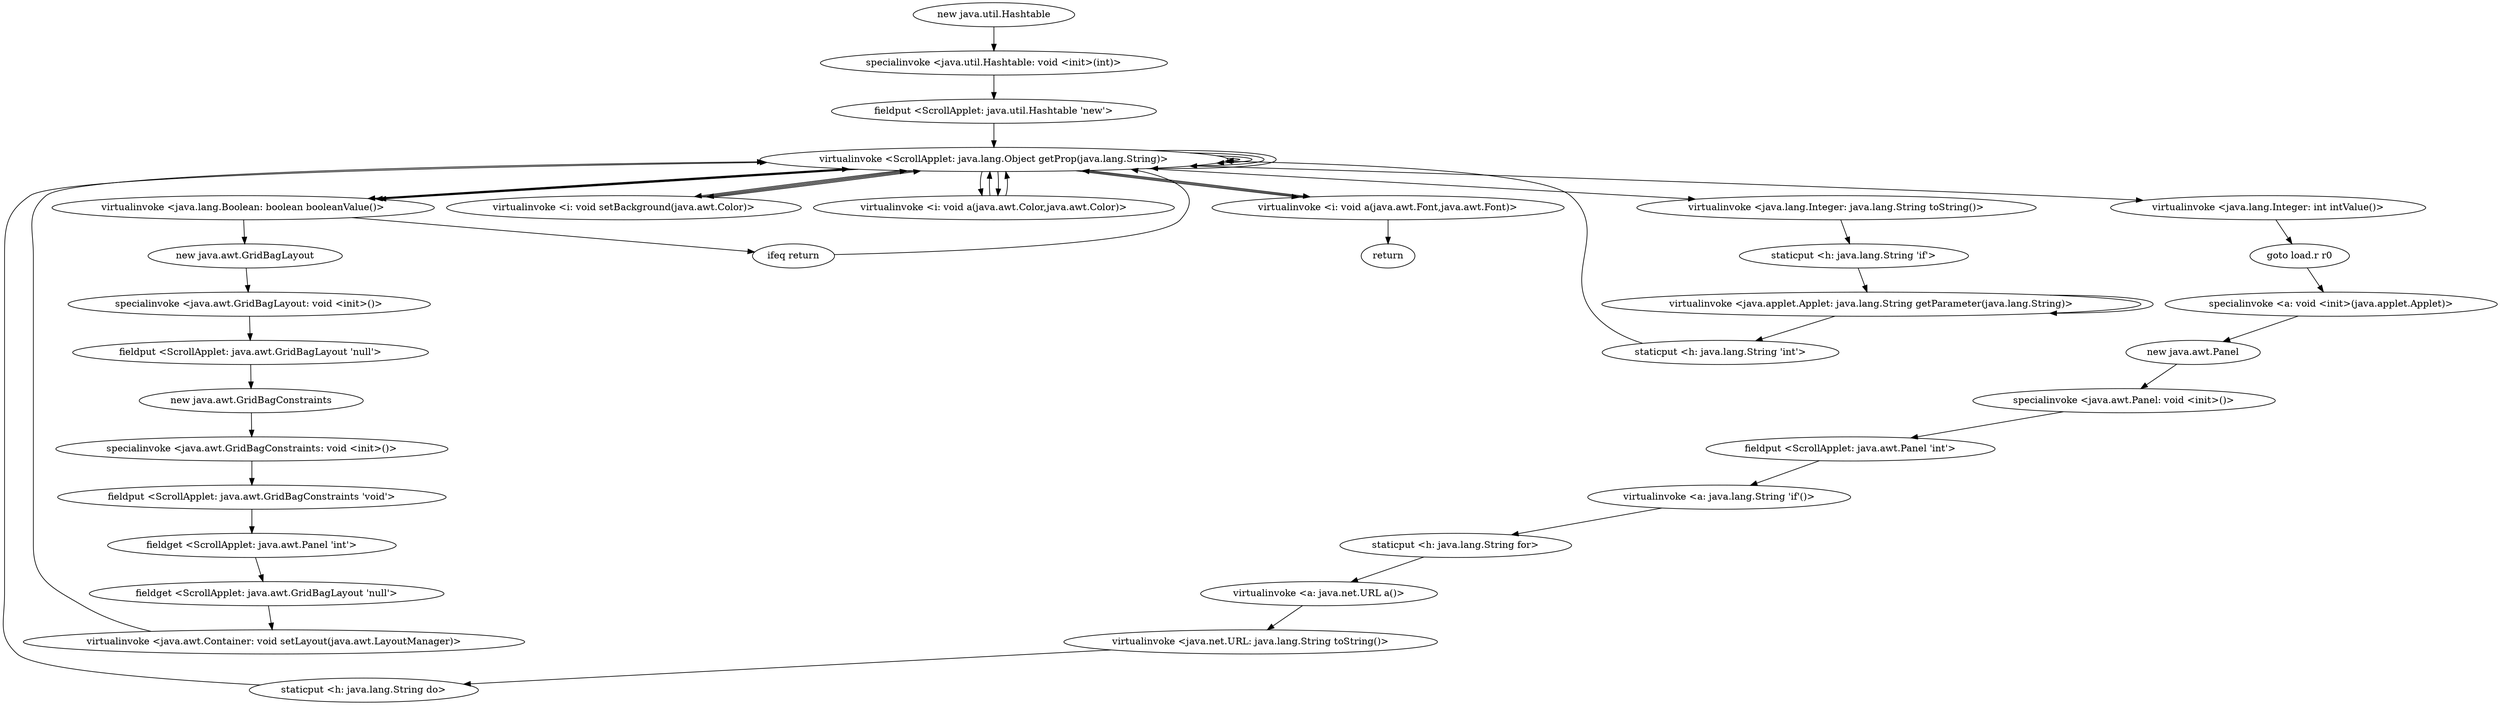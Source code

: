 digraph "" {
"new java.util.Hashtable";
 "new java.util.Hashtable"->"specialinvoke <java.util.Hashtable: void <init>(int)>";
 "specialinvoke <java.util.Hashtable: void <init>(int)>"->"fieldput <ScrollApplet: java.util.Hashtable 'new'>";
 "fieldput <ScrollApplet: java.util.Hashtable 'new'>"->"virtualinvoke <ScrollApplet: java.lang.Object getProp(java.lang.String)>";
 "virtualinvoke <ScrollApplet: java.lang.Object getProp(java.lang.String)>"->"virtualinvoke <java.lang.Boolean: boolean booleanValue()>";
 "virtualinvoke <java.lang.Boolean: boolean booleanValue()>"->"virtualinvoke <ScrollApplet: java.lang.Object getProp(java.lang.String)>";
 "virtualinvoke <ScrollApplet: java.lang.Object getProp(java.lang.String)>"->"virtualinvoke <java.lang.Integer: int intValue()>";
 "virtualinvoke <java.lang.Integer: int intValue()>"->"goto load.r r0";
 "goto load.r r0"->"specialinvoke <a: void <init>(java.applet.Applet)>";
 "specialinvoke <a: void <init>(java.applet.Applet)>"->"new java.awt.Panel";
 "new java.awt.Panel"->"specialinvoke <java.awt.Panel: void <init>()>";
 "specialinvoke <java.awt.Panel: void <init>()>"->"fieldput <ScrollApplet: java.awt.Panel 'int'>";
 "fieldput <ScrollApplet: java.awt.Panel 'int'>"->"virtualinvoke <a: java.lang.String 'if'()>";
 "virtualinvoke <a: java.lang.String 'if'()>"->"staticput <h: java.lang.String for>";
 "staticput <h: java.lang.String for>"->"virtualinvoke <a: java.net.URL a()>";
 "virtualinvoke <a: java.net.URL a()>"->"virtualinvoke <java.net.URL: java.lang.String toString()>";
 "virtualinvoke <java.net.URL: java.lang.String toString()>"->"staticput <h: java.lang.String do>";
 "staticput <h: java.lang.String do>"->"virtualinvoke <ScrollApplet: java.lang.Object getProp(java.lang.String)>";
 "virtualinvoke <ScrollApplet: java.lang.Object getProp(java.lang.String)>"->"virtualinvoke <java.lang.Integer: java.lang.String toString()>";
 "virtualinvoke <java.lang.Integer: java.lang.String toString()>"->"staticput <h: java.lang.String 'if'>";
 "staticput <h: java.lang.String 'if'>"->"virtualinvoke <java.applet.Applet: java.lang.String getParameter(java.lang.String)>";
 "virtualinvoke <java.applet.Applet: java.lang.String getParameter(java.lang.String)>"->"virtualinvoke <java.applet.Applet: java.lang.String getParameter(java.lang.String)>";
 "virtualinvoke <java.applet.Applet: java.lang.String getParameter(java.lang.String)>"->"staticput <h: java.lang.String 'int'>";
 "staticput <h: java.lang.String 'int'>"->"virtualinvoke <ScrollApplet: java.lang.Object getProp(java.lang.String)>";
 "virtualinvoke <ScrollApplet: java.lang.Object getProp(java.lang.String)>"->"virtualinvoke <java.lang.Boolean: boolean booleanValue()>";
 "virtualinvoke <java.lang.Boolean: boolean booleanValue()>"->"new java.awt.GridBagLayout";
 "new java.awt.GridBagLayout"->"specialinvoke <java.awt.GridBagLayout: void <init>()>";
 "specialinvoke <java.awt.GridBagLayout: void <init>()>"->"fieldput <ScrollApplet: java.awt.GridBagLayout 'null'>";
 "fieldput <ScrollApplet: java.awt.GridBagLayout 'null'>"->"new java.awt.GridBagConstraints";
 "new java.awt.GridBagConstraints"->"specialinvoke <java.awt.GridBagConstraints: void <init>()>";
 "specialinvoke <java.awt.GridBagConstraints: void <init>()>"->"fieldput <ScrollApplet: java.awt.GridBagConstraints 'void'>";
 "fieldput <ScrollApplet: java.awt.GridBagConstraints 'void'>"->"fieldget <ScrollApplet: java.awt.Panel 'int'>";
 "fieldget <ScrollApplet: java.awt.Panel 'int'>"->"fieldget <ScrollApplet: java.awt.GridBagLayout 'null'>";
 "fieldget <ScrollApplet: java.awt.GridBagLayout 'null'>"->"virtualinvoke <java.awt.Container: void setLayout(java.awt.LayoutManager)>";
 "virtualinvoke <java.awt.Container: void setLayout(java.awt.LayoutManager)>"->"virtualinvoke <ScrollApplet: java.lang.Object getProp(java.lang.String)>";
 "virtualinvoke <ScrollApplet: java.lang.Object getProp(java.lang.String)>"->"virtualinvoke <i: void setBackground(java.awt.Color)>";
 "virtualinvoke <i: void setBackground(java.awt.Color)>"->"virtualinvoke <ScrollApplet: java.lang.Object getProp(java.lang.String)>";
 "virtualinvoke <ScrollApplet: java.lang.Object getProp(java.lang.String)>"->"virtualinvoke <ScrollApplet: java.lang.Object getProp(java.lang.String)>";
 "virtualinvoke <ScrollApplet: java.lang.Object getProp(java.lang.String)>"->"virtualinvoke <i: void a(java.awt.Color,java.awt.Color)>";
 "virtualinvoke <i: void a(java.awt.Color,java.awt.Color)>"->"virtualinvoke <ScrollApplet: java.lang.Object getProp(java.lang.String)>";
 "virtualinvoke <ScrollApplet: java.lang.Object getProp(java.lang.String)>"->"virtualinvoke <ScrollApplet: java.lang.Object getProp(java.lang.String)>";
 "virtualinvoke <ScrollApplet: java.lang.Object getProp(java.lang.String)>"->"virtualinvoke <i: void a(java.awt.Font,java.awt.Font)>";
 "virtualinvoke <i: void a(java.awt.Font,java.awt.Font)>"->"virtualinvoke <ScrollApplet: java.lang.Object getProp(java.lang.String)>";
 "virtualinvoke <ScrollApplet: java.lang.Object getProp(java.lang.String)>"->"virtualinvoke <java.lang.Boolean: boolean booleanValue()>";
 "virtualinvoke <java.lang.Boolean: boolean booleanValue()>"->"ifeq return";
 "ifeq return"->"virtualinvoke <ScrollApplet: java.lang.Object getProp(java.lang.String)>";
 "virtualinvoke <ScrollApplet: java.lang.Object getProp(java.lang.String)>"->"virtualinvoke <i: void setBackground(java.awt.Color)>";
 "virtualinvoke <i: void setBackground(java.awt.Color)>"->"virtualinvoke <ScrollApplet: java.lang.Object getProp(java.lang.String)>";
 "virtualinvoke <ScrollApplet: java.lang.Object getProp(java.lang.String)>"->"virtualinvoke <ScrollApplet: java.lang.Object getProp(java.lang.String)>";
 "virtualinvoke <ScrollApplet: java.lang.Object getProp(java.lang.String)>"->"virtualinvoke <i: void a(java.awt.Color,java.awt.Color)>";
 "virtualinvoke <i: void a(java.awt.Color,java.awt.Color)>"->"virtualinvoke <ScrollApplet: java.lang.Object getProp(java.lang.String)>";
 "virtualinvoke <ScrollApplet: java.lang.Object getProp(java.lang.String)>"->"virtualinvoke <ScrollApplet: java.lang.Object getProp(java.lang.String)>";
 "virtualinvoke <ScrollApplet: java.lang.Object getProp(java.lang.String)>"->"virtualinvoke <i: void a(java.awt.Font,java.awt.Font)>";
 "virtualinvoke <i: void a(java.awt.Font,java.awt.Font)>"->"return";
}
